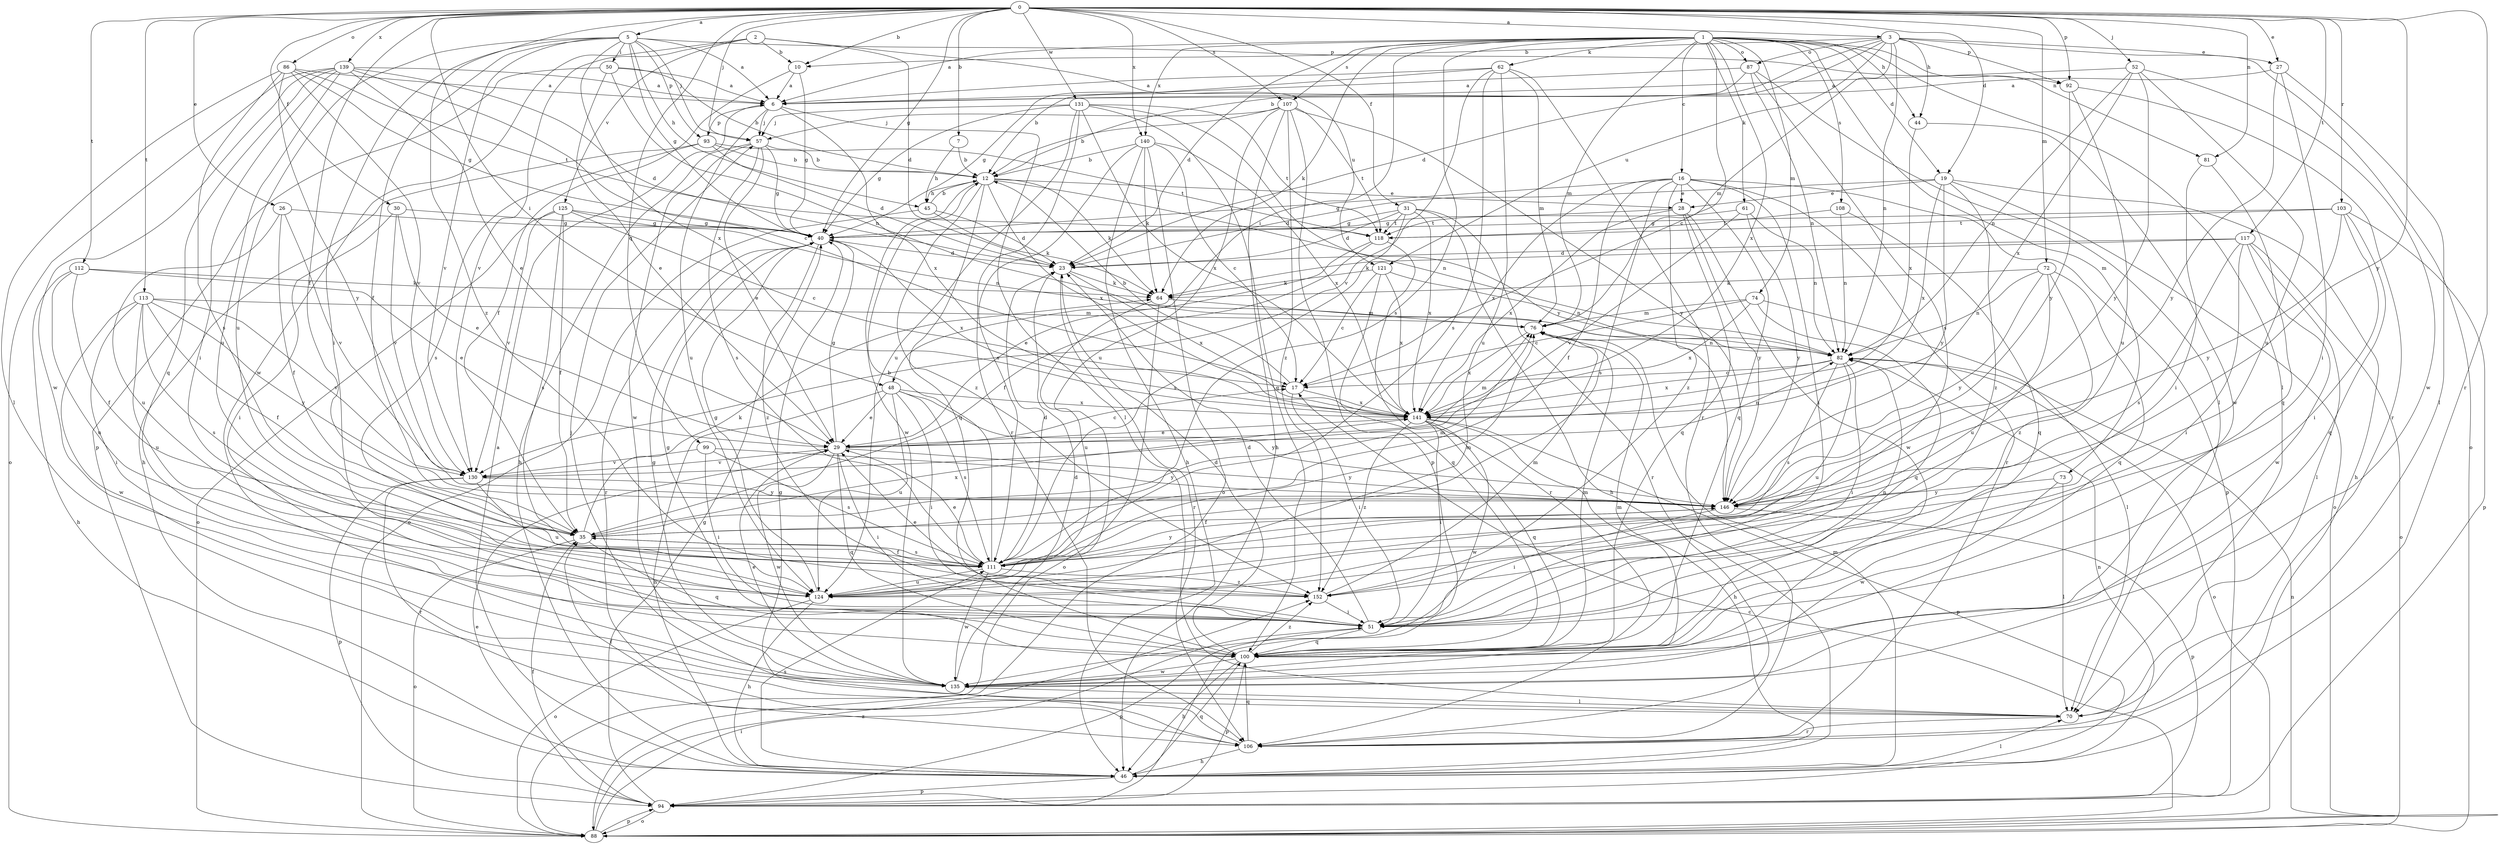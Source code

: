 strict digraph  {
0;
1;
2;
3;
5;
6;
7;
10;
12;
16;
17;
19;
23;
26;
27;
28;
29;
30;
31;
35;
40;
44;
45;
46;
48;
50;
51;
52;
57;
61;
62;
64;
70;
72;
73;
74;
76;
81;
82;
86;
87;
88;
92;
93;
94;
99;
100;
103;
106;
107;
108;
111;
112;
113;
117;
118;
121;
124;
125;
130;
131;
135;
139;
140;
141;
146;
152;
0 -> 3  [label=a];
0 -> 5  [label=a];
0 -> 7  [label=b];
0 -> 10  [label=b];
0 -> 19  [label=d];
0 -> 26  [label=e];
0 -> 27  [label=e];
0 -> 30  [label=f];
0 -> 31  [label=f];
0 -> 35  [label=f];
0 -> 40  [label=g];
0 -> 48  [label=i];
0 -> 52  [label=j];
0 -> 57  [label=j];
0 -> 72  [label=m];
0 -> 81  [label=n];
0 -> 86  [label=o];
0 -> 92  [label=p];
0 -> 99  [label=q];
0 -> 103  [label=r];
0 -> 106  [label=r];
0 -> 107  [label=s];
0 -> 112  [label=t];
0 -> 113  [label=t];
0 -> 117  [label=t];
0 -> 131  [label=w];
0 -> 139  [label=x];
0 -> 140  [label=x];
0 -> 146  [label=y];
0 -> 152  [label=z];
1 -> 6  [label=a];
1 -> 16  [label=c];
1 -> 17  [label=c];
1 -> 19  [label=d];
1 -> 23  [label=d];
1 -> 44  [label=h];
1 -> 48  [label=i];
1 -> 61  [label=k];
1 -> 62  [label=k];
1 -> 64  [label=k];
1 -> 70  [label=l];
1 -> 73  [label=m];
1 -> 74  [label=m];
1 -> 76  [label=m];
1 -> 81  [label=n];
1 -> 87  [label=o];
1 -> 107  [label=s];
1 -> 108  [label=s];
1 -> 111  [label=s];
1 -> 140  [label=x];
1 -> 141  [label=x];
2 -> 10  [label=b];
2 -> 23  [label=d];
2 -> 121  [label=u];
2 -> 125  [label=v];
2 -> 130  [label=v];
2 -> 135  [label=w];
3 -> 10  [label=b];
3 -> 12  [label=b];
3 -> 23  [label=d];
3 -> 27  [label=e];
3 -> 44  [label=h];
3 -> 76  [label=m];
3 -> 82  [label=n];
3 -> 87  [label=o];
3 -> 88  [label=o];
3 -> 92  [label=p];
3 -> 121  [label=u];
5 -> 6  [label=a];
5 -> 35  [label=f];
5 -> 40  [label=g];
5 -> 45  [label=h];
5 -> 50  [label=i];
5 -> 51  [label=i];
5 -> 57  [label=j];
5 -> 92  [label=p];
5 -> 93  [label=p];
5 -> 124  [label=u];
5 -> 130  [label=v];
5 -> 141  [label=x];
6 -> 57  [label=j];
6 -> 70  [label=l];
6 -> 93  [label=p];
6 -> 124  [label=u];
6 -> 141  [label=x];
7 -> 12  [label=b];
7 -> 45  [label=h];
10 -> 6  [label=a];
10 -> 35  [label=f];
10 -> 40  [label=g];
12 -> 28  [label=e];
12 -> 45  [label=h];
12 -> 64  [label=k];
12 -> 82  [label=n];
12 -> 100  [label=q];
12 -> 135  [label=w];
12 -> 141  [label=x];
12 -> 152  [label=z];
16 -> 28  [label=e];
16 -> 35  [label=f];
16 -> 40  [label=g];
16 -> 51  [label=i];
16 -> 94  [label=p];
16 -> 100  [label=q];
16 -> 106  [label=r];
16 -> 111  [label=s];
16 -> 141  [label=x];
16 -> 152  [label=z];
17 -> 12  [label=b];
17 -> 51  [label=i];
17 -> 141  [label=x];
19 -> 23  [label=d];
19 -> 28  [label=e];
19 -> 46  [label=h];
19 -> 88  [label=o];
19 -> 141  [label=x];
19 -> 146  [label=y];
19 -> 152  [label=z];
23 -> 64  [label=k];
23 -> 106  [label=r];
23 -> 141  [label=x];
26 -> 35  [label=f];
26 -> 40  [label=g];
26 -> 124  [label=u];
26 -> 130  [label=v];
27 -> 6  [label=a];
27 -> 51  [label=i];
27 -> 70  [label=l];
27 -> 146  [label=y];
28 -> 40  [label=g];
28 -> 100  [label=q];
28 -> 135  [label=w];
28 -> 141  [label=x];
28 -> 146  [label=y];
29 -> 17  [label=c];
29 -> 40  [label=g];
29 -> 51  [label=i];
29 -> 76  [label=m];
29 -> 82  [label=n];
29 -> 100  [label=q];
29 -> 130  [label=v];
29 -> 135  [label=w];
29 -> 146  [label=y];
30 -> 29  [label=e];
30 -> 40  [label=g];
30 -> 51  [label=i];
30 -> 130  [label=v];
31 -> 23  [label=d];
31 -> 40  [label=g];
31 -> 46  [label=h];
31 -> 106  [label=r];
31 -> 111  [label=s];
31 -> 118  [label=t];
31 -> 141  [label=x];
35 -> 64  [label=k];
35 -> 76  [label=m];
35 -> 88  [label=o];
35 -> 100  [label=q];
35 -> 111  [label=s];
35 -> 141  [label=x];
40 -> 23  [label=d];
40 -> 106  [label=r];
40 -> 141  [label=x];
40 -> 152  [label=z];
44 -> 135  [label=w];
44 -> 141  [label=x];
45 -> 12  [label=b];
45 -> 23  [label=d];
45 -> 64  [label=k];
45 -> 88  [label=o];
46 -> 6  [label=a];
46 -> 70  [label=l];
46 -> 76  [label=m];
46 -> 82  [label=n];
46 -> 94  [label=p];
46 -> 100  [label=q];
46 -> 111  [label=s];
48 -> 29  [label=e];
48 -> 46  [label=h];
48 -> 51  [label=i];
48 -> 111  [label=s];
48 -> 124  [label=u];
48 -> 141  [label=x];
48 -> 146  [label=y];
50 -> 6  [label=a];
50 -> 12  [label=b];
50 -> 29  [label=e];
50 -> 82  [label=n];
50 -> 94  [label=p];
51 -> 23  [label=d];
51 -> 82  [label=n];
51 -> 94  [label=p];
51 -> 100  [label=q];
52 -> 6  [label=a];
52 -> 82  [label=n];
52 -> 124  [label=u];
52 -> 135  [label=w];
52 -> 141  [label=x];
52 -> 146  [label=y];
57 -> 12  [label=b];
57 -> 29  [label=e];
57 -> 40  [label=g];
57 -> 46  [label=h];
57 -> 111  [label=s];
57 -> 135  [label=w];
61 -> 82  [label=n];
61 -> 118  [label=t];
61 -> 130  [label=v];
61 -> 146  [label=y];
62 -> 6  [label=a];
62 -> 40  [label=g];
62 -> 76  [label=m];
62 -> 106  [label=r];
62 -> 111  [label=s];
62 -> 124  [label=u];
62 -> 130  [label=v];
64 -> 76  [label=m];
64 -> 88  [label=o];
64 -> 124  [label=u];
70 -> 57  [label=j];
70 -> 106  [label=r];
72 -> 64  [label=k];
72 -> 82  [label=n];
72 -> 100  [label=q];
72 -> 124  [label=u];
72 -> 146  [label=y];
72 -> 152  [label=z];
73 -> 70  [label=l];
73 -> 135  [label=w];
73 -> 146  [label=y];
74 -> 17  [label=c];
74 -> 70  [label=l];
74 -> 76  [label=m];
74 -> 100  [label=q];
74 -> 141  [label=x];
76 -> 82  [label=n];
76 -> 141  [label=x];
81 -> 51  [label=i];
81 -> 100  [label=q];
82 -> 17  [label=c];
82 -> 51  [label=i];
82 -> 88  [label=o];
82 -> 111  [label=s];
82 -> 124  [label=u];
82 -> 141  [label=x];
86 -> 6  [label=a];
86 -> 40  [label=g];
86 -> 70  [label=l];
86 -> 111  [label=s];
86 -> 118  [label=t];
86 -> 130  [label=v];
86 -> 146  [label=y];
87 -> 6  [label=a];
87 -> 12  [label=b];
87 -> 70  [label=l];
87 -> 82  [label=n];
87 -> 111  [label=s];
88 -> 17  [label=c];
88 -> 51  [label=i];
88 -> 82  [label=n];
88 -> 94  [label=p];
88 -> 152  [label=z];
92 -> 106  [label=r];
92 -> 124  [label=u];
92 -> 146  [label=y];
93 -> 12  [label=b];
93 -> 23  [label=d];
93 -> 46  [label=h];
93 -> 111  [label=s];
93 -> 118  [label=t];
94 -> 29  [label=e];
94 -> 35  [label=f];
94 -> 40  [label=g];
94 -> 88  [label=o];
99 -> 51  [label=i];
99 -> 111  [label=s];
99 -> 130  [label=v];
99 -> 146  [label=y];
100 -> 23  [label=d];
100 -> 40  [label=g];
100 -> 46  [label=h];
100 -> 76  [label=m];
100 -> 94  [label=p];
100 -> 135  [label=w];
100 -> 152  [label=z];
103 -> 40  [label=g];
103 -> 51  [label=i];
103 -> 94  [label=p];
103 -> 100  [label=q];
103 -> 118  [label=t];
103 -> 146  [label=y];
106 -> 35  [label=f];
106 -> 40  [label=g];
106 -> 46  [label=h];
106 -> 100  [label=q];
107 -> 12  [label=b];
107 -> 46  [label=h];
107 -> 57  [label=j];
107 -> 94  [label=p];
107 -> 118  [label=t];
107 -> 124  [label=u];
107 -> 146  [label=y];
107 -> 152  [label=z];
108 -> 82  [label=n];
108 -> 100  [label=q];
108 -> 118  [label=t];
111 -> 12  [label=b];
111 -> 23  [label=d];
111 -> 29  [label=e];
111 -> 35  [label=f];
111 -> 76  [label=m];
111 -> 124  [label=u];
111 -> 135  [label=w];
111 -> 146  [label=y];
111 -> 152  [label=z];
112 -> 29  [label=e];
112 -> 35  [label=f];
112 -> 46  [label=h];
112 -> 64  [label=k];
112 -> 124  [label=u];
113 -> 35  [label=f];
113 -> 51  [label=i];
113 -> 76  [label=m];
113 -> 111  [label=s];
113 -> 124  [label=u];
113 -> 130  [label=v];
113 -> 135  [label=w];
113 -> 146  [label=y];
117 -> 23  [label=d];
117 -> 51  [label=i];
117 -> 64  [label=k];
117 -> 70  [label=l];
117 -> 88  [label=o];
117 -> 111  [label=s];
117 -> 135  [label=w];
118 -> 29  [label=e];
118 -> 35  [label=f];
118 -> 106  [label=r];
121 -> 17  [label=c];
121 -> 64  [label=k];
121 -> 82  [label=n];
121 -> 100  [label=q];
121 -> 141  [label=x];
124 -> 40  [label=g];
124 -> 46  [label=h];
124 -> 88  [label=o];
125 -> 17  [label=c];
125 -> 35  [label=f];
125 -> 40  [label=g];
125 -> 82  [label=n];
125 -> 88  [label=o];
125 -> 111  [label=s];
125 -> 130  [label=v];
130 -> 94  [label=p];
130 -> 106  [label=r];
130 -> 124  [label=u];
130 -> 146  [label=y];
131 -> 40  [label=g];
131 -> 57  [label=j];
131 -> 100  [label=q];
131 -> 106  [label=r];
131 -> 118  [label=t];
131 -> 124  [label=u];
131 -> 141  [label=x];
131 -> 146  [label=y];
135 -> 23  [label=d];
135 -> 29  [label=e];
135 -> 40  [label=g];
135 -> 70  [label=l];
135 -> 76  [label=m];
139 -> 6  [label=a];
139 -> 17  [label=c];
139 -> 23  [label=d];
139 -> 29  [label=e];
139 -> 51  [label=i];
139 -> 88  [label=o];
139 -> 100  [label=q];
139 -> 124  [label=u];
139 -> 135  [label=w];
140 -> 12  [label=b];
140 -> 17  [label=c];
140 -> 46  [label=h];
140 -> 64  [label=k];
140 -> 88  [label=o];
140 -> 111  [label=s];
140 -> 141  [label=x];
141 -> 29  [label=e];
141 -> 46  [label=h];
141 -> 51  [label=i];
141 -> 94  [label=p];
141 -> 100  [label=q];
141 -> 135  [label=w];
141 -> 152  [label=z];
146 -> 35  [label=f];
146 -> 51  [label=i];
146 -> 94  [label=p];
152 -> 29  [label=e];
152 -> 51  [label=i];
152 -> 76  [label=m];
}
